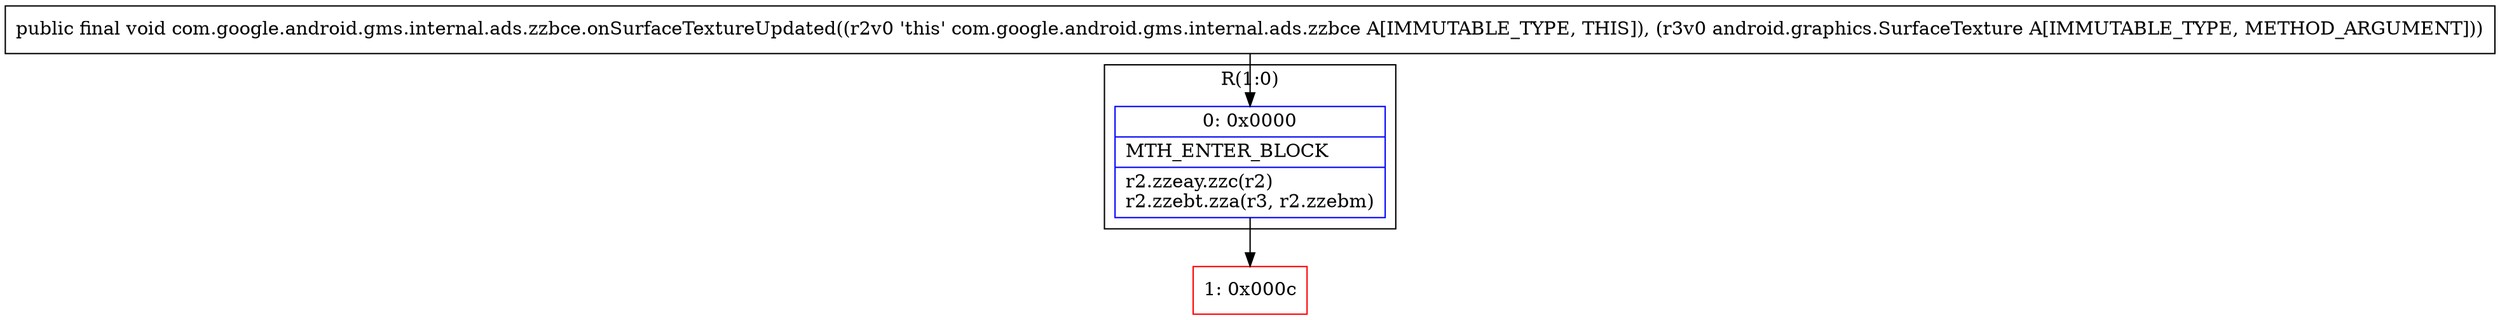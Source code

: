 digraph "CFG forcom.google.android.gms.internal.ads.zzbce.onSurfaceTextureUpdated(Landroid\/graphics\/SurfaceTexture;)V" {
subgraph cluster_Region_63971169 {
label = "R(1:0)";
node [shape=record,color=blue];
Node_0 [shape=record,label="{0\:\ 0x0000|MTH_ENTER_BLOCK\l|r2.zzeay.zzc(r2)\lr2.zzebt.zza(r3, r2.zzebm)\l}"];
}
Node_1 [shape=record,color=red,label="{1\:\ 0x000c}"];
MethodNode[shape=record,label="{public final void com.google.android.gms.internal.ads.zzbce.onSurfaceTextureUpdated((r2v0 'this' com.google.android.gms.internal.ads.zzbce A[IMMUTABLE_TYPE, THIS]), (r3v0 android.graphics.SurfaceTexture A[IMMUTABLE_TYPE, METHOD_ARGUMENT])) }"];
MethodNode -> Node_0;
Node_0 -> Node_1;
}

